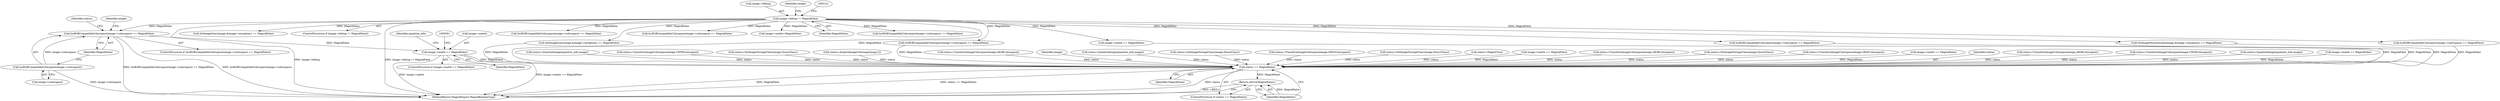 digraph "0_ImageMagick_d63a3c5729df59f183e9e110d5d8385d17caaad0@pointer" {
"1000385" [label="(Call,image->matte == MagickFalse)"];
"1000373" [label="(Call,IssRGBCompatibleColorspace(image->colorspace) == MagickFalse)"];
"1000374" [label="(Call,IssRGBCompatibleColorspace(image->colorspace))"];
"1000115" [label="(Call,image->debug != MagickFalse)"];
"1000582" [label="(Call,status == MagickFalse)"];
"1000585" [label="(Return,return(MagickFalse);)"];
"1000389" [label="(Identifier,MagickFalse)"];
"1000360" [label="(Call,status=QuantizeImage(quantize_info,image))"];
"1000386" [label="(Call,image->matte)"];
"1000503" [label="(Call,status=TransformImageColorspace(image,CMYKColorspace))"];
"1000514" [label="(Call,status=SetImageStorageClass(image,DirectClass))"];
"1000417" [label="(Call,IssRGBCompatibleColorspace(image->colorspace) == MagickFalse)"];
"1000563" [label="(Call,image->matte == MagickFalse)"];
"1000209" [label="(Call,status=AcquireImageColormap(image,2))"];
"1000115" [label="(Call,image->debug != MagickFalse)"];
"1000119" [label="(Identifier,MagickFalse)"];
"1000372" [label="(ControlStructure,if (IssRGBCompatibleColorspace(image->colorspace) == MagickFalse))"];
"1000586" [label="(Identifier,MagickFalse)"];
"1000492" [label="(Call,IssRGBCompatibleColorspace(image->colorspace) == MagickFalse)"];
"1000423" [label="(Call,status=TransformImageColorspace(image,sRGBColorspace))"];
"1000589" [label="(Identifier,image)"];
"1000380" [label="(Identifier,status)"];
"1000168" [label="(Call,SetImageMonochrome(image,&image->exception) == MagickFalse)"];
"1000245" [label="(Call,SetImageGray(image,&image->exception) == MagickFalse)"];
"1000306" [label="(Call,status=QuantizeImage(quantize_info,image))"];
"1000434" [label="(Call,status=SetImageStorageClass(image,DirectClass))"];
"1000385" [label="(Call,image->matte == MagickFalse)"];
"1000273" [label="(Call,IssRGBCompatibleColorspace(image->colorspace) == MagickFalse)"];
"1000114" [label="(ControlStructure,if (image->debug != MagickFalse))"];
"1000374" [label="(Call,IssRGBCompatibleColorspace(image->colorspace))"];
"1000116" [label="(Call,image->debug)"];
"1000594" [label="(MethodReturn,MagickExport MagickBooleanType)"];
"1000253" [label="(Call,status=TransformImageColorspace(image,GRAYColorspace))"];
"1000557" [label="(Call,status=SetImageStorageClass(image,DirectClass))"];
"1000378" [label="(Identifier,MagickFalse)"];
"1000373" [label="(Call,IssRGBCompatibleColorspace(image->colorspace) == MagickFalse)"];
"1000132" [label="(Call,status=MagickTrue)"];
"1000535" [label="(Call,IssRGBCompatibleColorspace(image->colorspace) == MagickFalse)"];
"1000384" [label="(ControlStructure,if (image->matte == MagickFalse))"];
"1000396" [label="(Identifier,quantize_info)"];
"1000223" [label="(Call,SetImageGray(image,&image->exception) == MagickFalse)"];
"1000259" [label="(Call,image->matte == MagickFalse)"];
"1000387" [label="(Identifier,image)"];
"1000324" [label="(Call,IssRGBCompatibleColorspace(image->colorspace) == MagickFalse)"];
"1000375" [label="(Call,image->colorspace)"];
"1000519" [label="(Call,image->matte=MagickFalse)"];
"1000581" [label="(ControlStructure,if (status == MagickFalse))"];
"1000454" [label="(Call,status=TransformImageColorspace(image,sRGBColorspace))"];
"1000465" [label="(Call,status=SetImageStorageClass(image,DirectClass))"];
"1000585" [label="(Return,return(MagickFalse);)"];
"1000231" [label="(Call,status=TransformImageColorspace(image,GRAYColorspace))"];
"1000471" [label="(Call,image->matte == MagickFalse)"];
"1000584" [label="(Identifier,MagickFalse)"];
"1000583" [label="(Identifier,status)"];
"1000279" [label="(Call,status=TransformImageColorspace(image,sRGBColorspace))"];
"1000129" [label="(Identifier,image)"];
"1000546" [label="(Call,status=TransformImageColorspace(image,CMYKColorspace))"];
"1000404" [label="(Call,status=QuantizeImage(quantize_info,image))"];
"1000336" [label="(Call,image->matte == MagickFalse)"];
"1000448" [label="(Call,IssRGBCompatibleColorspace(image->colorspace) == MagickFalse)"];
"1000582" [label="(Call,status == MagickFalse)"];
"1000385" -> "1000384"  [label="AST: "];
"1000385" -> "1000389"  [label="CFG: "];
"1000386" -> "1000385"  [label="AST: "];
"1000389" -> "1000385"  [label="AST: "];
"1000391" -> "1000385"  [label="CFG: "];
"1000396" -> "1000385"  [label="CFG: "];
"1000385" -> "1000594"  [label="DDG: image->matte"];
"1000385" -> "1000594"  [label="DDG: image->matte == MagickFalse"];
"1000373" -> "1000385"  [label="DDG: MagickFalse"];
"1000385" -> "1000582"  [label="DDG: MagickFalse"];
"1000373" -> "1000372"  [label="AST: "];
"1000373" -> "1000378"  [label="CFG: "];
"1000374" -> "1000373"  [label="AST: "];
"1000378" -> "1000373"  [label="AST: "];
"1000380" -> "1000373"  [label="CFG: "];
"1000387" -> "1000373"  [label="CFG: "];
"1000373" -> "1000594"  [label="DDG: IssRGBCompatibleColorspace(image->colorspace) == MagickFalse"];
"1000373" -> "1000594"  [label="DDG: IssRGBCompatibleColorspace(image->colorspace)"];
"1000374" -> "1000373"  [label="DDG: image->colorspace"];
"1000115" -> "1000373"  [label="DDG: MagickFalse"];
"1000374" -> "1000375"  [label="CFG: "];
"1000375" -> "1000374"  [label="AST: "];
"1000378" -> "1000374"  [label="CFG: "];
"1000374" -> "1000594"  [label="DDG: image->colorspace"];
"1000115" -> "1000114"  [label="AST: "];
"1000115" -> "1000119"  [label="CFG: "];
"1000116" -> "1000115"  [label="AST: "];
"1000119" -> "1000115"  [label="AST: "];
"1000121" -> "1000115"  [label="CFG: "];
"1000129" -> "1000115"  [label="CFG: "];
"1000115" -> "1000594"  [label="DDG: image->debug != MagickFalse"];
"1000115" -> "1000594"  [label="DDG: image->debug"];
"1000115" -> "1000168"  [label="DDG: MagickFalse"];
"1000115" -> "1000223"  [label="DDG: MagickFalse"];
"1000115" -> "1000245"  [label="DDG: MagickFalse"];
"1000115" -> "1000273"  [label="DDG: MagickFalse"];
"1000115" -> "1000324"  [label="DDG: MagickFalse"];
"1000115" -> "1000417"  [label="DDG: MagickFalse"];
"1000115" -> "1000448"  [label="DDG: MagickFalse"];
"1000115" -> "1000492"  [label="DDG: MagickFalse"];
"1000115" -> "1000519"  [label="DDG: MagickFalse"];
"1000115" -> "1000535"  [label="DDG: MagickFalse"];
"1000115" -> "1000563"  [label="DDG: MagickFalse"];
"1000115" -> "1000582"  [label="DDG: MagickFalse"];
"1000582" -> "1000581"  [label="AST: "];
"1000582" -> "1000584"  [label="CFG: "];
"1000583" -> "1000582"  [label="AST: "];
"1000584" -> "1000582"  [label="AST: "];
"1000586" -> "1000582"  [label="CFG: "];
"1000589" -> "1000582"  [label="CFG: "];
"1000582" -> "1000594"  [label="DDG: status"];
"1000582" -> "1000594"  [label="DDG: MagickFalse"];
"1000582" -> "1000594"  [label="DDG: status == MagickFalse"];
"1000454" -> "1000582"  [label="DDG: status"];
"1000209" -> "1000582"  [label="DDG: status"];
"1000279" -> "1000582"  [label="DDG: status"];
"1000253" -> "1000582"  [label="DDG: status"];
"1000306" -> "1000582"  [label="DDG: status"];
"1000514" -> "1000582"  [label="DDG: status"];
"1000557" -> "1000582"  [label="DDG: status"];
"1000423" -> "1000582"  [label="DDG: status"];
"1000132" -> "1000582"  [label="DDG: status"];
"1000546" -> "1000582"  [label="DDG: status"];
"1000503" -> "1000582"  [label="DDG: status"];
"1000465" -> "1000582"  [label="DDG: status"];
"1000404" -> "1000582"  [label="DDG: status"];
"1000360" -> "1000582"  [label="DDG: status"];
"1000434" -> "1000582"  [label="DDG: status"];
"1000231" -> "1000582"  [label="DDG: status"];
"1000259" -> "1000582"  [label="DDG: MagickFalse"];
"1000471" -> "1000582"  [label="DDG: MagickFalse"];
"1000563" -> "1000582"  [label="DDG: MagickFalse"];
"1000336" -> "1000582"  [label="DDG: MagickFalse"];
"1000417" -> "1000582"  [label="DDG: MagickFalse"];
"1000223" -> "1000582"  [label="DDG: MagickFalse"];
"1000273" -> "1000582"  [label="DDG: MagickFalse"];
"1000168" -> "1000582"  [label="DDG: MagickFalse"];
"1000492" -> "1000582"  [label="DDG: MagickFalse"];
"1000582" -> "1000585"  [label="DDG: MagickFalse"];
"1000585" -> "1000581"  [label="AST: "];
"1000585" -> "1000586"  [label="CFG: "];
"1000586" -> "1000585"  [label="AST: "];
"1000594" -> "1000585"  [label="CFG: "];
"1000585" -> "1000594"  [label="DDG: <RET>"];
"1000586" -> "1000585"  [label="DDG: MagickFalse"];
}

